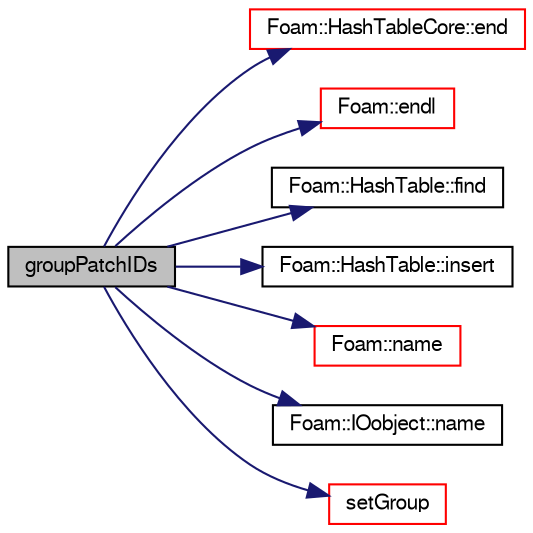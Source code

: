digraph "groupPatchIDs"
{
  bgcolor="transparent";
  edge [fontname="FreeSans",fontsize="10",labelfontname="FreeSans",labelfontsize="10"];
  node [fontname="FreeSans",fontsize="10",shape=record];
  rankdir="LR";
  Node4170 [label="groupPatchIDs",height=0.2,width=0.4,color="black", fillcolor="grey75", style="filled", fontcolor="black"];
  Node4170 -> Node4171 [color="midnightblue",fontsize="10",style="solid",fontname="FreeSans"];
  Node4171 [label="Foam::HashTableCore::end",height=0.2,width=0.4,color="red",URL="$a25706.html#a540580a296c0ff351686ceb4f27b6fe6",tooltip="iteratorEnd set to beyond the end of any HashTable "];
  Node4170 -> Node4179 [color="midnightblue",fontsize="10",style="solid",fontname="FreeSans"];
  Node4179 [label="Foam::endl",height=0.2,width=0.4,color="red",URL="$a21124.html#a2db8fe02a0d3909e9351bb4275b23ce4",tooltip="Add newline and flush stream. "];
  Node4170 -> Node4181 [color="midnightblue",fontsize="10",style="solid",fontname="FreeSans"];
  Node4181 [label="Foam::HashTable::find",height=0.2,width=0.4,color="black",URL="$a25702.html#a76b2c74ebd9f33fa9f76261b027ffc11",tooltip="Find and return an iterator set at the hashedEntry. "];
  Node4170 -> Node4182 [color="midnightblue",fontsize="10",style="solid",fontname="FreeSans"];
  Node4182 [label="Foam::HashTable::insert",height=0.2,width=0.4,color="black",URL="$a25702.html#a5eee1e0e199ad59b9cb3916cd42156e0",tooltip="Insert a new hashedEntry. "];
  Node4170 -> Node4183 [color="midnightblue",fontsize="10",style="solid",fontname="FreeSans"];
  Node4183 [label="Foam::name",height=0.2,width=0.4,color="red",URL="$a21124.html#adcb0df2bd4953cb6bb390272d8263c3a",tooltip="Return a string representation of a complex. "];
  Node4170 -> Node4186 [color="midnightblue",fontsize="10",style="solid",fontname="FreeSans"];
  Node4186 [label="Foam::IOobject::name",height=0.2,width=0.4,color="black",URL="$a26142.html#acc80e00a8ac919288fb55bd14cc88bf6",tooltip="Return name. "];
  Node4170 -> Node4187 [color="midnightblue",fontsize="10",style="solid",fontname="FreeSans"];
  Node4187 [label="setGroup",height=0.2,width=0.4,color="red",URL="$a27402.html#a7535b571f4cbe1b8a5e78447bd5b7cb2",tooltip="Set/add group with patches. "];
}
